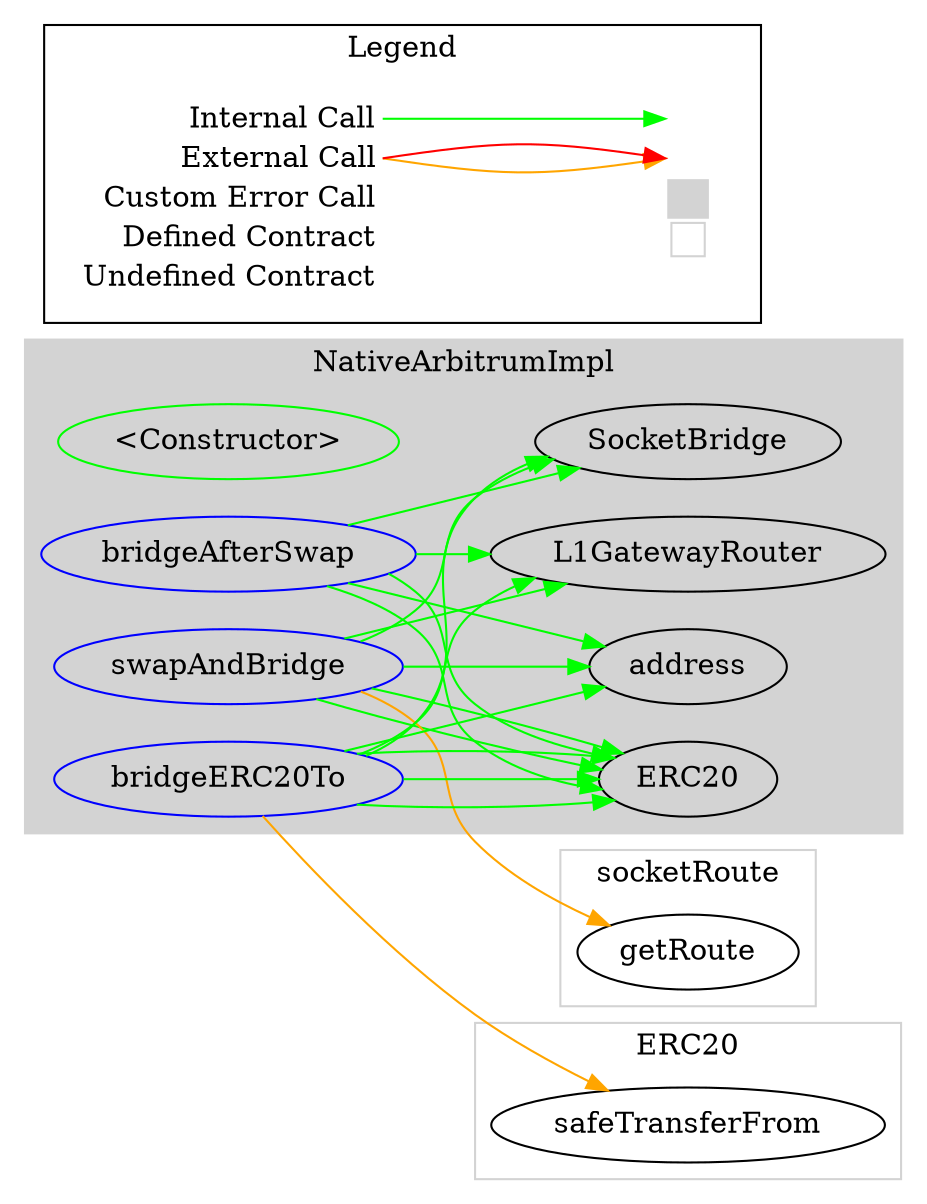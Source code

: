 digraph G {
  graph [ ratio = "auto", page = "100", compound =true ];
subgraph "clusterNativeArbitrumImpl" {
  graph [ label = "NativeArbitrumImpl", color = "lightgray", style = "filled", bgcolor = "lightgray" ];
  "NativeArbitrumImpl.<Constructor>" [ label = "<Constructor>", color = "green" ];
  "NativeArbitrumImpl.bridgeAfterSwap" [ label = "bridgeAfterSwap", color = "blue" ];
  "NativeArbitrumImpl.swapAndBridge" [ label = "swapAndBridge", color = "blue" ];
  "NativeArbitrumImpl.bridgeERC20To" [ label = "bridgeERC20To", color = "blue" ];
  "NativeArbitrumImpl.ERC20" [ label = "ERC20" ];
  "NativeArbitrumImpl.address" [ label = "address" ];
  "NativeArbitrumImpl.L1GatewayRouter" [ label = "L1GatewayRouter" ];
  "NativeArbitrumImpl.SocketBridge" [ label = "SocketBridge" ];
}

subgraph "clustersocketRoute" {
  graph [ label = "socketRoute", color = "lightgray" ];
  "socketRoute.getRoute" [ label = "getRoute" ];
}

subgraph "clusterERC20" {
  graph [ label = "ERC20", color = "lightgray" ];
  "ERC20.safeTransferFrom" [ label = "safeTransferFrom" ];
}

  "NativeArbitrumImpl.bridgeAfterSwap";
  "NativeArbitrumImpl.ERC20";
  "NativeArbitrumImpl.address";
  "NativeArbitrumImpl.L1GatewayRouter";
  "NativeArbitrumImpl.SocketBridge";
  "NativeArbitrumImpl.swapAndBridge";
  "socketRoute.getRoute";
  "NativeArbitrumImpl.bridgeERC20To";
  "ERC20.safeTransferFrom";
  "NativeArbitrumImpl.bridgeAfterSwap" -> "NativeArbitrumImpl.ERC20" [ color = "green" ];
  "NativeArbitrumImpl.bridgeAfterSwap" -> "NativeArbitrumImpl.address" [ color = "green" ];
  "NativeArbitrumImpl.bridgeAfterSwap" -> "NativeArbitrumImpl.ERC20" [ color = "green" ];
  "NativeArbitrumImpl.bridgeAfterSwap" -> "NativeArbitrumImpl.L1GatewayRouter" [ color = "green" ];
  "NativeArbitrumImpl.bridgeAfterSwap" -> "NativeArbitrumImpl.SocketBridge" [ color = "green" ];
  "NativeArbitrumImpl.swapAndBridge" -> "socketRoute.getRoute" [ color = "orange" ];
  "NativeArbitrumImpl.swapAndBridge" -> "NativeArbitrumImpl.ERC20" [ color = "green" ];
  "NativeArbitrumImpl.swapAndBridge" -> "NativeArbitrumImpl.address" [ color = "green" ];
  "NativeArbitrumImpl.swapAndBridge" -> "NativeArbitrumImpl.ERC20" [ color = "green" ];
  "NativeArbitrumImpl.swapAndBridge" -> "NativeArbitrumImpl.L1GatewayRouter" [ color = "green" ];
  "NativeArbitrumImpl.swapAndBridge" -> "NativeArbitrumImpl.SocketBridge" [ color = "green" ];
  "NativeArbitrumImpl.bridgeERC20To" -> "NativeArbitrumImpl.ERC20" [ color = "green" ];
  "NativeArbitrumImpl.bridgeERC20To" -> "ERC20.safeTransferFrom" [ color = "orange" ];
  "NativeArbitrumImpl.bridgeERC20To" -> "NativeArbitrumImpl.ERC20" [ color = "green" ];
  "NativeArbitrumImpl.bridgeERC20To" -> "NativeArbitrumImpl.address" [ color = "green" ];
  "NativeArbitrumImpl.bridgeERC20To" -> "NativeArbitrumImpl.ERC20" [ color = "green" ];
  "NativeArbitrumImpl.bridgeERC20To" -> "NativeArbitrumImpl.L1GatewayRouter" [ color = "green" ];
  "NativeArbitrumImpl.bridgeERC20To" -> "NativeArbitrumImpl.SocketBridge" [ color = "green" ];


rankdir=LR
node [shape=plaintext]
subgraph cluster_01 { 
label = "Legend";
key [label=<<table border="0" cellpadding="2" cellspacing="0" cellborder="0">
  <tr><td align="right" port="i1">Internal Call</td></tr>
  <tr><td align="right" port="i2">External Call</td></tr>
  <tr><td align="right" port="i2">Custom Error Call</td></tr>
  <tr><td align="right" port="i3">Defined Contract</td></tr>
  <tr><td align="right" port="i4">Undefined Contract</td></tr>
  </table>>]
key2 [label=<<table border="0" cellpadding="2" cellspacing="0" cellborder="0">
  <tr><td port="i1">&nbsp;&nbsp;&nbsp;</td></tr>
  <tr><td port="i2">&nbsp;&nbsp;&nbsp;</td></tr>
  <tr><td port="i3" bgcolor="lightgray">&nbsp;&nbsp;&nbsp;</td></tr>
  <tr><td port="i4">
    <table border="1" cellborder="0" cellspacing="0" cellpadding="7" color="lightgray">
      <tr>
       <td></td>
      </tr>
     </table>
  </td></tr>
  </table>>]
key:i1:e -> key2:i1:w [color="green"]
key:i2:e -> key2:i2:w [color="orange"]
key:i2:e -> key2:i2:w [color="red"]
}
}

